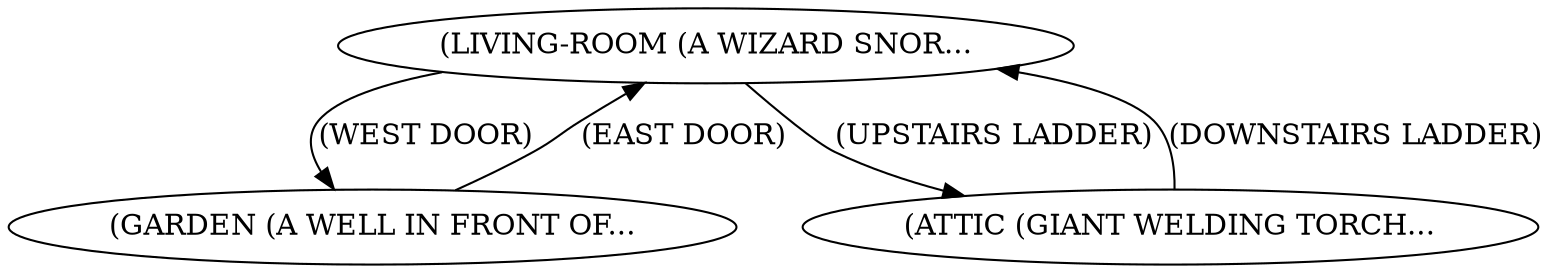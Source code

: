 digraph {
LIVING_ROOM [label = "(LIVING-ROOM (A WIZARD SNOR..."];
GARDEN [label = "(GARDEN (A WELL IN FRONT OF..."];
ATTIC [label = "(ATTIC (GIANT WELDING TORCH..."];
LIVING_ROOM -> GARDEN [label="(WEST DOOR)"];
LIVING_ROOM -> ATTIC [label="(UPSTAIRS LADDER)"];
GARDEN -> LIVING_ROOM [label="(EAST DOOR)"];
ATTIC -> LIVING_ROOM [label="(DOWNSTAIRS LADDER)"];}